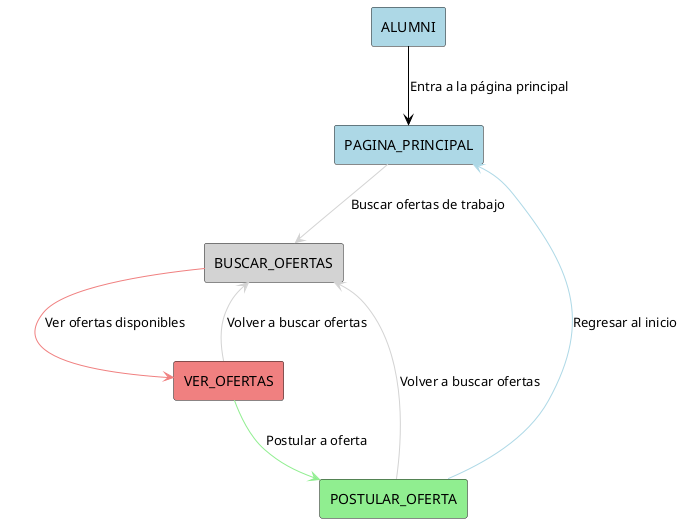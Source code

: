 @startuml AlumniContextDiagram

!define RECTANGLE(x) rectangle x

RECTANGLE(ALUMNI) #LightBlue
RECTANGLE(PAGINA_PRINCIPAL) #LightBlue
RECTANGLE(BUSCAR_OFERTAS) #LightGray
RECTANGLE(VER_OFERTAS) #LightCoral
RECTANGLE(POSTULAR_OFERTA) #LightGreen


ALUMNI -[#Black]-> PAGINA_PRINCIPAL : Entra a la página principal
PAGINA_PRINCIPAL -[#LightGray]-> BUSCAR_OFERTAS : Buscar ofertas de trabajo
BUSCAR_OFERTAS -[#LightCoral]-> VER_OFERTAS : Ver ofertas disponibles
VER_OFERTAS -[#LightGray]-> BUSCAR_OFERTAS : Volver a buscar ofertas
VER_OFERTAS -[#LightGreen]-> POSTULAR_OFERTA : Postular a oferta
POSTULAR_OFERTA -[#LightGray]-> BUSCAR_OFERTAS : Volver a buscar ofertas
POSTULAR_OFERTA -[#LightBlue]-> PAGINA_PRINCIPAL : Regresar al inicio

@enduml